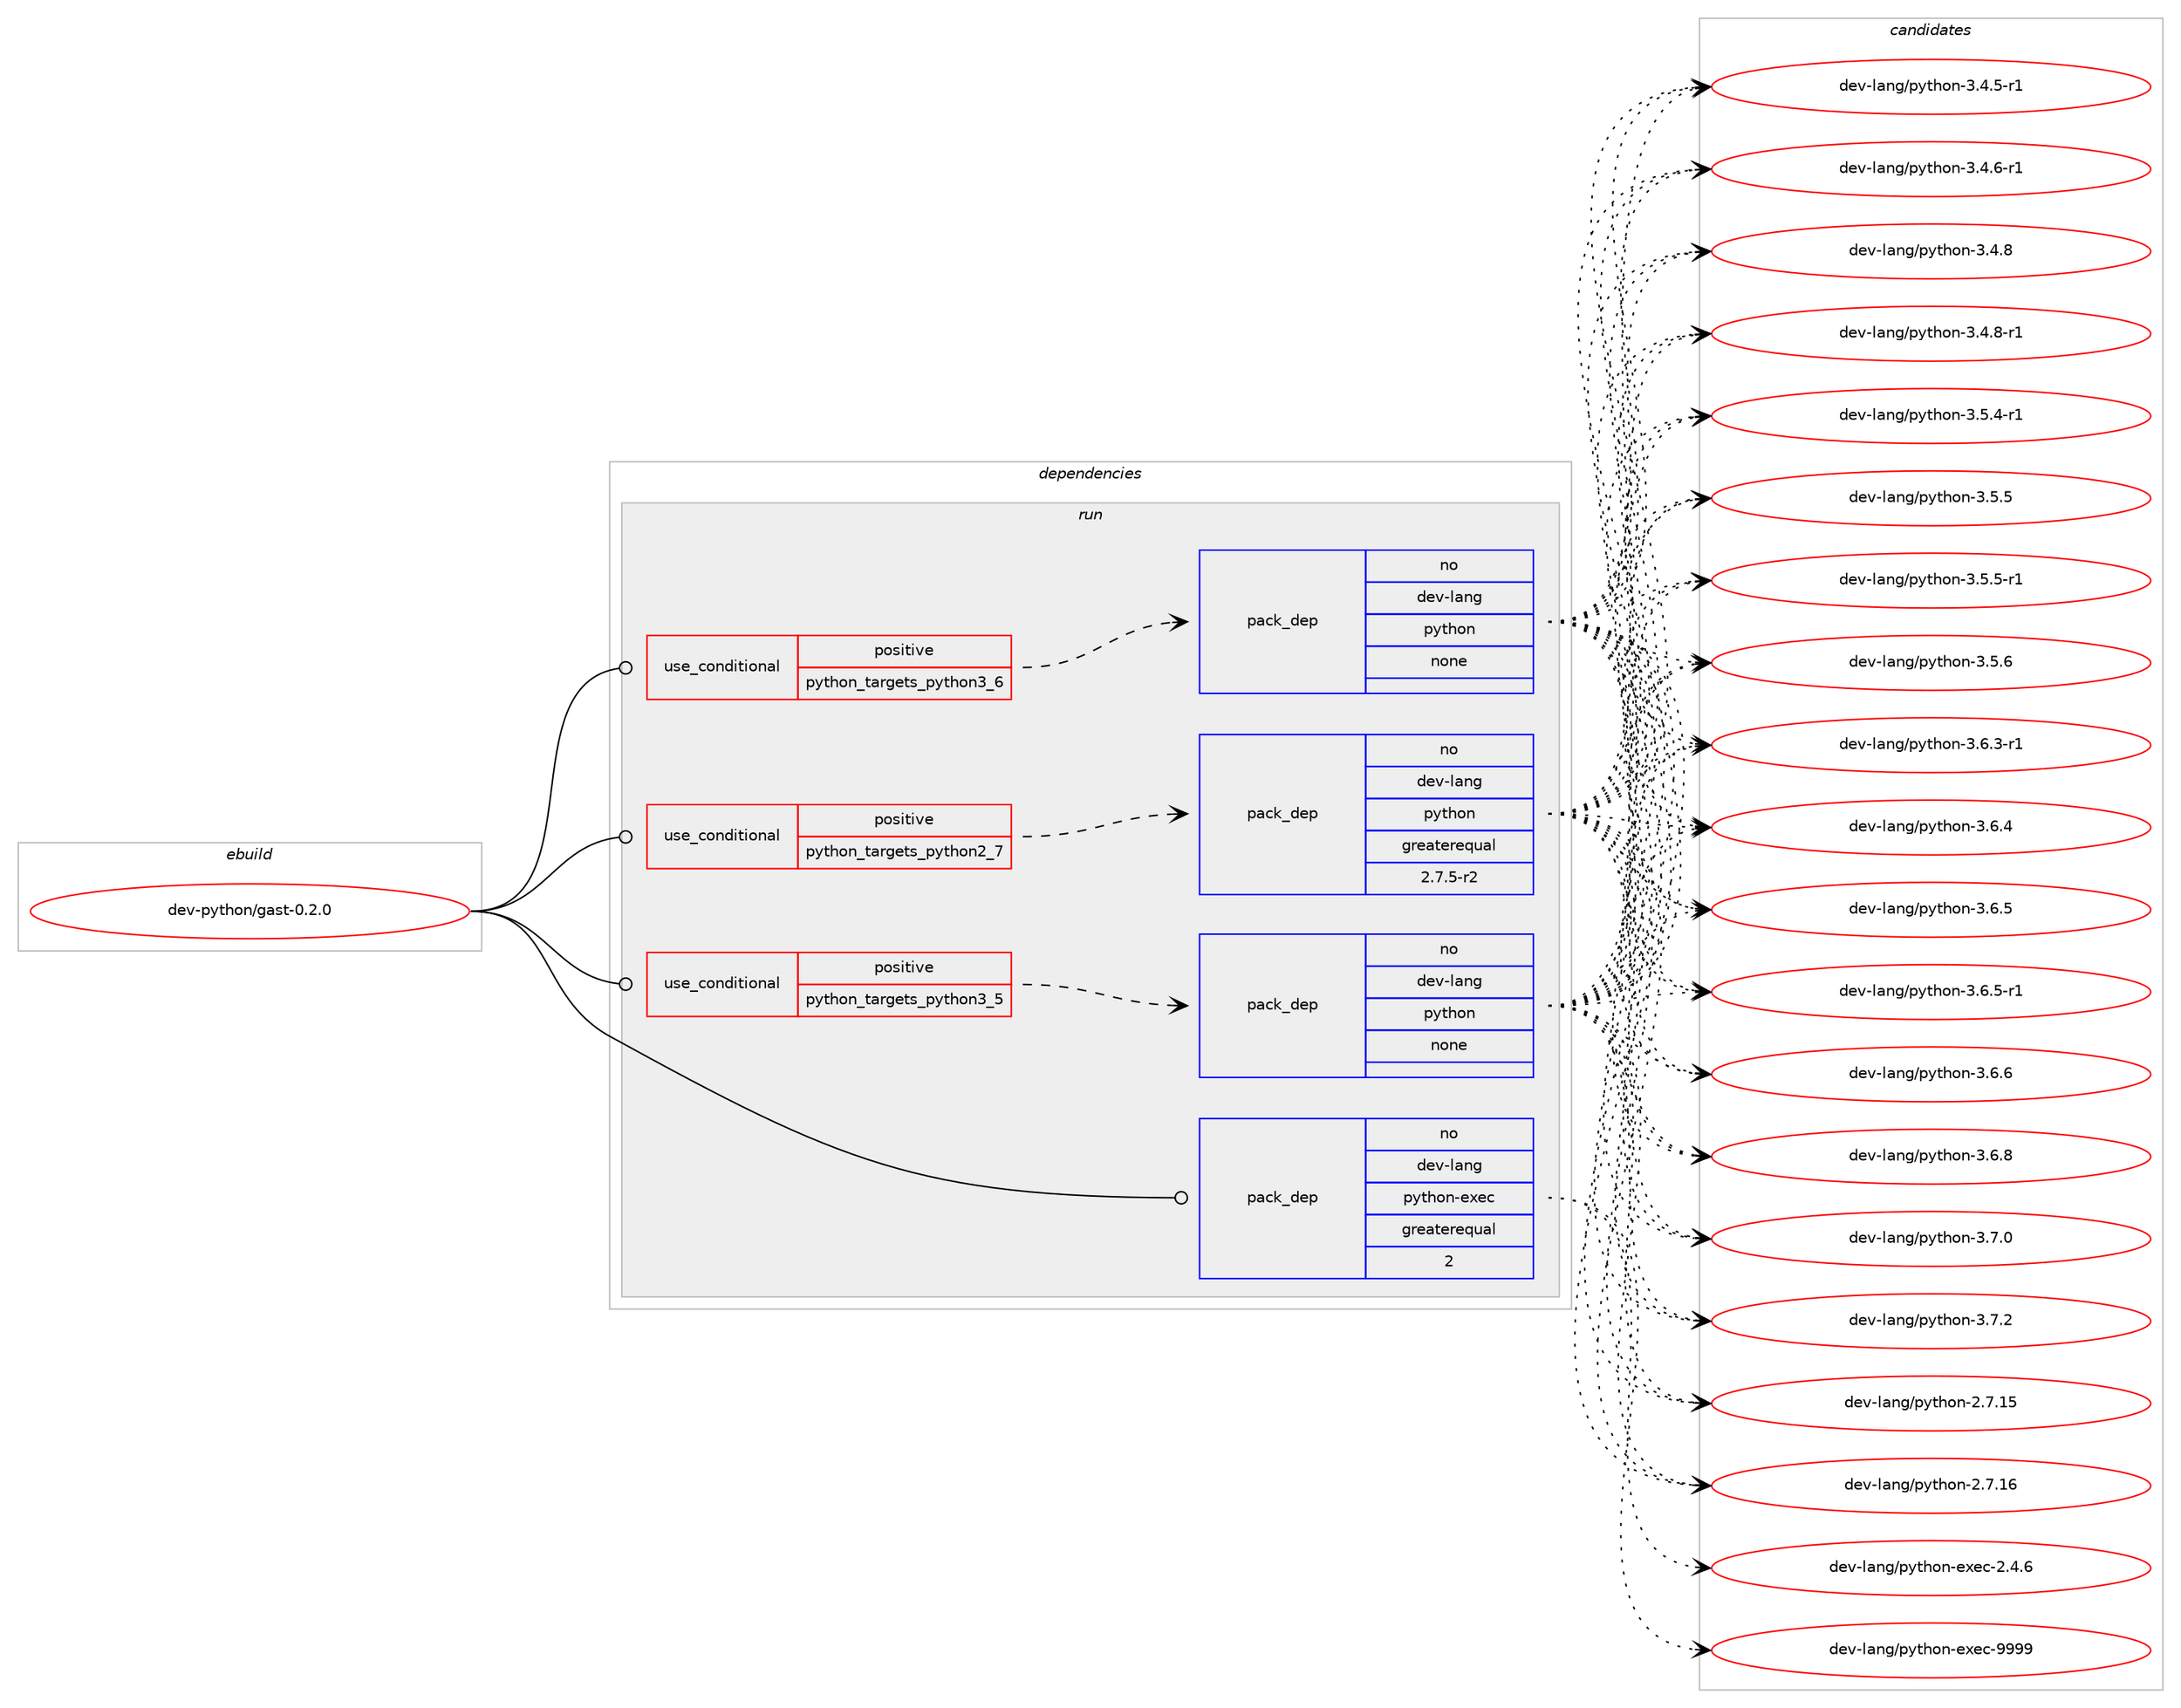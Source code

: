 digraph prolog {

# *************
# Graph options
# *************

newrank=true;
concentrate=true;
compound=true;
graph [rankdir=LR,fontname=Helvetica,fontsize=10,ranksep=1.5];#, ranksep=2.5, nodesep=0.2];
edge  [arrowhead=vee];
node  [fontname=Helvetica,fontsize=10];

# **********
# The ebuild
# **********

subgraph cluster_leftcol {
color=gray;
rank=same;
label=<<i>ebuild</i>>;
id [label="dev-python/gast-0.2.0", color=red, width=4, href="../dev-python/gast-0.2.0.svg"];
}

# ****************
# The dependencies
# ****************

subgraph cluster_midcol {
color=gray;
label=<<i>dependencies</i>>;
subgraph cluster_compile {
fillcolor="#eeeeee";
style=filled;
label=<<i>compile</i>>;
}
subgraph cluster_compileandrun {
fillcolor="#eeeeee";
style=filled;
label=<<i>compile and run</i>>;
}
subgraph cluster_run {
fillcolor="#eeeeee";
style=filled;
label=<<i>run</i>>;
subgraph cond374816 {
dependency1410725 [label=<<TABLE BORDER="0" CELLBORDER="1" CELLSPACING="0" CELLPADDING="4"><TR><TD ROWSPAN="3" CELLPADDING="10">use_conditional</TD></TR><TR><TD>positive</TD></TR><TR><TD>python_targets_python2_7</TD></TR></TABLE>>, shape=none, color=red];
subgraph pack1012650 {
dependency1410726 [label=<<TABLE BORDER="0" CELLBORDER="1" CELLSPACING="0" CELLPADDING="4" WIDTH="220"><TR><TD ROWSPAN="6" CELLPADDING="30">pack_dep</TD></TR><TR><TD WIDTH="110">no</TD></TR><TR><TD>dev-lang</TD></TR><TR><TD>python</TD></TR><TR><TD>greaterequal</TD></TR><TR><TD>2.7.5-r2</TD></TR></TABLE>>, shape=none, color=blue];
}
dependency1410725:e -> dependency1410726:w [weight=20,style="dashed",arrowhead="vee"];
}
id:e -> dependency1410725:w [weight=20,style="solid",arrowhead="odot"];
subgraph cond374817 {
dependency1410727 [label=<<TABLE BORDER="0" CELLBORDER="1" CELLSPACING="0" CELLPADDING="4"><TR><TD ROWSPAN="3" CELLPADDING="10">use_conditional</TD></TR><TR><TD>positive</TD></TR><TR><TD>python_targets_python3_5</TD></TR></TABLE>>, shape=none, color=red];
subgraph pack1012651 {
dependency1410728 [label=<<TABLE BORDER="0" CELLBORDER="1" CELLSPACING="0" CELLPADDING="4" WIDTH="220"><TR><TD ROWSPAN="6" CELLPADDING="30">pack_dep</TD></TR><TR><TD WIDTH="110">no</TD></TR><TR><TD>dev-lang</TD></TR><TR><TD>python</TD></TR><TR><TD>none</TD></TR><TR><TD></TD></TR></TABLE>>, shape=none, color=blue];
}
dependency1410727:e -> dependency1410728:w [weight=20,style="dashed",arrowhead="vee"];
}
id:e -> dependency1410727:w [weight=20,style="solid",arrowhead="odot"];
subgraph cond374818 {
dependency1410729 [label=<<TABLE BORDER="0" CELLBORDER="1" CELLSPACING="0" CELLPADDING="4"><TR><TD ROWSPAN="3" CELLPADDING="10">use_conditional</TD></TR><TR><TD>positive</TD></TR><TR><TD>python_targets_python3_6</TD></TR></TABLE>>, shape=none, color=red];
subgraph pack1012652 {
dependency1410730 [label=<<TABLE BORDER="0" CELLBORDER="1" CELLSPACING="0" CELLPADDING="4" WIDTH="220"><TR><TD ROWSPAN="6" CELLPADDING="30">pack_dep</TD></TR><TR><TD WIDTH="110">no</TD></TR><TR><TD>dev-lang</TD></TR><TR><TD>python</TD></TR><TR><TD>none</TD></TR><TR><TD></TD></TR></TABLE>>, shape=none, color=blue];
}
dependency1410729:e -> dependency1410730:w [weight=20,style="dashed",arrowhead="vee"];
}
id:e -> dependency1410729:w [weight=20,style="solid",arrowhead="odot"];
subgraph pack1012653 {
dependency1410731 [label=<<TABLE BORDER="0" CELLBORDER="1" CELLSPACING="0" CELLPADDING="4" WIDTH="220"><TR><TD ROWSPAN="6" CELLPADDING="30">pack_dep</TD></TR><TR><TD WIDTH="110">no</TD></TR><TR><TD>dev-lang</TD></TR><TR><TD>python-exec</TD></TR><TR><TD>greaterequal</TD></TR><TR><TD>2</TD></TR></TABLE>>, shape=none, color=blue];
}
id:e -> dependency1410731:w [weight=20,style="solid",arrowhead="odot"];
}
}

# **************
# The candidates
# **************

subgraph cluster_choices {
rank=same;
color=gray;
label=<<i>candidates</i>>;

subgraph choice1012650 {
color=black;
nodesep=1;
choice10010111845108971101034711212111610411111045504655464953 [label="dev-lang/python-2.7.15", color=red, width=4,href="../dev-lang/python-2.7.15.svg"];
choice10010111845108971101034711212111610411111045504655464954 [label="dev-lang/python-2.7.16", color=red, width=4,href="../dev-lang/python-2.7.16.svg"];
choice1001011184510897110103471121211161041111104551465246534511449 [label="dev-lang/python-3.4.5-r1", color=red, width=4,href="../dev-lang/python-3.4.5-r1.svg"];
choice1001011184510897110103471121211161041111104551465246544511449 [label="dev-lang/python-3.4.6-r1", color=red, width=4,href="../dev-lang/python-3.4.6-r1.svg"];
choice100101118451089711010347112121116104111110455146524656 [label="dev-lang/python-3.4.8", color=red, width=4,href="../dev-lang/python-3.4.8.svg"];
choice1001011184510897110103471121211161041111104551465246564511449 [label="dev-lang/python-3.4.8-r1", color=red, width=4,href="../dev-lang/python-3.4.8-r1.svg"];
choice1001011184510897110103471121211161041111104551465346524511449 [label="dev-lang/python-3.5.4-r1", color=red, width=4,href="../dev-lang/python-3.5.4-r1.svg"];
choice100101118451089711010347112121116104111110455146534653 [label="dev-lang/python-3.5.5", color=red, width=4,href="../dev-lang/python-3.5.5.svg"];
choice1001011184510897110103471121211161041111104551465346534511449 [label="dev-lang/python-3.5.5-r1", color=red, width=4,href="../dev-lang/python-3.5.5-r1.svg"];
choice100101118451089711010347112121116104111110455146534654 [label="dev-lang/python-3.5.6", color=red, width=4,href="../dev-lang/python-3.5.6.svg"];
choice1001011184510897110103471121211161041111104551465446514511449 [label="dev-lang/python-3.6.3-r1", color=red, width=4,href="../dev-lang/python-3.6.3-r1.svg"];
choice100101118451089711010347112121116104111110455146544652 [label="dev-lang/python-3.6.4", color=red, width=4,href="../dev-lang/python-3.6.4.svg"];
choice100101118451089711010347112121116104111110455146544653 [label="dev-lang/python-3.6.5", color=red, width=4,href="../dev-lang/python-3.6.5.svg"];
choice1001011184510897110103471121211161041111104551465446534511449 [label="dev-lang/python-3.6.5-r1", color=red, width=4,href="../dev-lang/python-3.6.5-r1.svg"];
choice100101118451089711010347112121116104111110455146544654 [label="dev-lang/python-3.6.6", color=red, width=4,href="../dev-lang/python-3.6.6.svg"];
choice100101118451089711010347112121116104111110455146544656 [label="dev-lang/python-3.6.8", color=red, width=4,href="../dev-lang/python-3.6.8.svg"];
choice100101118451089711010347112121116104111110455146554648 [label="dev-lang/python-3.7.0", color=red, width=4,href="../dev-lang/python-3.7.0.svg"];
choice100101118451089711010347112121116104111110455146554650 [label="dev-lang/python-3.7.2", color=red, width=4,href="../dev-lang/python-3.7.2.svg"];
dependency1410726:e -> choice10010111845108971101034711212111610411111045504655464953:w [style=dotted,weight="100"];
dependency1410726:e -> choice10010111845108971101034711212111610411111045504655464954:w [style=dotted,weight="100"];
dependency1410726:e -> choice1001011184510897110103471121211161041111104551465246534511449:w [style=dotted,weight="100"];
dependency1410726:e -> choice1001011184510897110103471121211161041111104551465246544511449:w [style=dotted,weight="100"];
dependency1410726:e -> choice100101118451089711010347112121116104111110455146524656:w [style=dotted,weight="100"];
dependency1410726:e -> choice1001011184510897110103471121211161041111104551465246564511449:w [style=dotted,weight="100"];
dependency1410726:e -> choice1001011184510897110103471121211161041111104551465346524511449:w [style=dotted,weight="100"];
dependency1410726:e -> choice100101118451089711010347112121116104111110455146534653:w [style=dotted,weight="100"];
dependency1410726:e -> choice1001011184510897110103471121211161041111104551465346534511449:w [style=dotted,weight="100"];
dependency1410726:e -> choice100101118451089711010347112121116104111110455146534654:w [style=dotted,weight="100"];
dependency1410726:e -> choice1001011184510897110103471121211161041111104551465446514511449:w [style=dotted,weight="100"];
dependency1410726:e -> choice100101118451089711010347112121116104111110455146544652:w [style=dotted,weight="100"];
dependency1410726:e -> choice100101118451089711010347112121116104111110455146544653:w [style=dotted,weight="100"];
dependency1410726:e -> choice1001011184510897110103471121211161041111104551465446534511449:w [style=dotted,weight="100"];
dependency1410726:e -> choice100101118451089711010347112121116104111110455146544654:w [style=dotted,weight="100"];
dependency1410726:e -> choice100101118451089711010347112121116104111110455146544656:w [style=dotted,weight="100"];
dependency1410726:e -> choice100101118451089711010347112121116104111110455146554648:w [style=dotted,weight="100"];
dependency1410726:e -> choice100101118451089711010347112121116104111110455146554650:w [style=dotted,weight="100"];
}
subgraph choice1012651 {
color=black;
nodesep=1;
choice10010111845108971101034711212111610411111045504655464953 [label="dev-lang/python-2.7.15", color=red, width=4,href="../dev-lang/python-2.7.15.svg"];
choice10010111845108971101034711212111610411111045504655464954 [label="dev-lang/python-2.7.16", color=red, width=4,href="../dev-lang/python-2.7.16.svg"];
choice1001011184510897110103471121211161041111104551465246534511449 [label="dev-lang/python-3.4.5-r1", color=red, width=4,href="../dev-lang/python-3.4.5-r1.svg"];
choice1001011184510897110103471121211161041111104551465246544511449 [label="dev-lang/python-3.4.6-r1", color=red, width=4,href="../dev-lang/python-3.4.6-r1.svg"];
choice100101118451089711010347112121116104111110455146524656 [label="dev-lang/python-3.4.8", color=red, width=4,href="../dev-lang/python-3.4.8.svg"];
choice1001011184510897110103471121211161041111104551465246564511449 [label="dev-lang/python-3.4.8-r1", color=red, width=4,href="../dev-lang/python-3.4.8-r1.svg"];
choice1001011184510897110103471121211161041111104551465346524511449 [label="dev-lang/python-3.5.4-r1", color=red, width=4,href="../dev-lang/python-3.5.4-r1.svg"];
choice100101118451089711010347112121116104111110455146534653 [label="dev-lang/python-3.5.5", color=red, width=4,href="../dev-lang/python-3.5.5.svg"];
choice1001011184510897110103471121211161041111104551465346534511449 [label="dev-lang/python-3.5.5-r1", color=red, width=4,href="../dev-lang/python-3.5.5-r1.svg"];
choice100101118451089711010347112121116104111110455146534654 [label="dev-lang/python-3.5.6", color=red, width=4,href="../dev-lang/python-3.5.6.svg"];
choice1001011184510897110103471121211161041111104551465446514511449 [label="dev-lang/python-3.6.3-r1", color=red, width=4,href="../dev-lang/python-3.6.3-r1.svg"];
choice100101118451089711010347112121116104111110455146544652 [label="dev-lang/python-3.6.4", color=red, width=4,href="../dev-lang/python-3.6.4.svg"];
choice100101118451089711010347112121116104111110455146544653 [label="dev-lang/python-3.6.5", color=red, width=4,href="../dev-lang/python-3.6.5.svg"];
choice1001011184510897110103471121211161041111104551465446534511449 [label="dev-lang/python-3.6.5-r1", color=red, width=4,href="../dev-lang/python-3.6.5-r1.svg"];
choice100101118451089711010347112121116104111110455146544654 [label="dev-lang/python-3.6.6", color=red, width=4,href="../dev-lang/python-3.6.6.svg"];
choice100101118451089711010347112121116104111110455146544656 [label="dev-lang/python-3.6.8", color=red, width=4,href="../dev-lang/python-3.6.8.svg"];
choice100101118451089711010347112121116104111110455146554648 [label="dev-lang/python-3.7.0", color=red, width=4,href="../dev-lang/python-3.7.0.svg"];
choice100101118451089711010347112121116104111110455146554650 [label="dev-lang/python-3.7.2", color=red, width=4,href="../dev-lang/python-3.7.2.svg"];
dependency1410728:e -> choice10010111845108971101034711212111610411111045504655464953:w [style=dotted,weight="100"];
dependency1410728:e -> choice10010111845108971101034711212111610411111045504655464954:w [style=dotted,weight="100"];
dependency1410728:e -> choice1001011184510897110103471121211161041111104551465246534511449:w [style=dotted,weight="100"];
dependency1410728:e -> choice1001011184510897110103471121211161041111104551465246544511449:w [style=dotted,weight="100"];
dependency1410728:e -> choice100101118451089711010347112121116104111110455146524656:w [style=dotted,weight="100"];
dependency1410728:e -> choice1001011184510897110103471121211161041111104551465246564511449:w [style=dotted,weight="100"];
dependency1410728:e -> choice1001011184510897110103471121211161041111104551465346524511449:w [style=dotted,weight="100"];
dependency1410728:e -> choice100101118451089711010347112121116104111110455146534653:w [style=dotted,weight="100"];
dependency1410728:e -> choice1001011184510897110103471121211161041111104551465346534511449:w [style=dotted,weight="100"];
dependency1410728:e -> choice100101118451089711010347112121116104111110455146534654:w [style=dotted,weight="100"];
dependency1410728:e -> choice1001011184510897110103471121211161041111104551465446514511449:w [style=dotted,weight="100"];
dependency1410728:e -> choice100101118451089711010347112121116104111110455146544652:w [style=dotted,weight="100"];
dependency1410728:e -> choice100101118451089711010347112121116104111110455146544653:w [style=dotted,weight="100"];
dependency1410728:e -> choice1001011184510897110103471121211161041111104551465446534511449:w [style=dotted,weight="100"];
dependency1410728:e -> choice100101118451089711010347112121116104111110455146544654:w [style=dotted,weight="100"];
dependency1410728:e -> choice100101118451089711010347112121116104111110455146544656:w [style=dotted,weight="100"];
dependency1410728:e -> choice100101118451089711010347112121116104111110455146554648:w [style=dotted,weight="100"];
dependency1410728:e -> choice100101118451089711010347112121116104111110455146554650:w [style=dotted,weight="100"];
}
subgraph choice1012652 {
color=black;
nodesep=1;
choice10010111845108971101034711212111610411111045504655464953 [label="dev-lang/python-2.7.15", color=red, width=4,href="../dev-lang/python-2.7.15.svg"];
choice10010111845108971101034711212111610411111045504655464954 [label="dev-lang/python-2.7.16", color=red, width=4,href="../dev-lang/python-2.7.16.svg"];
choice1001011184510897110103471121211161041111104551465246534511449 [label="dev-lang/python-3.4.5-r1", color=red, width=4,href="../dev-lang/python-3.4.5-r1.svg"];
choice1001011184510897110103471121211161041111104551465246544511449 [label="dev-lang/python-3.4.6-r1", color=red, width=4,href="../dev-lang/python-3.4.6-r1.svg"];
choice100101118451089711010347112121116104111110455146524656 [label="dev-lang/python-3.4.8", color=red, width=4,href="../dev-lang/python-3.4.8.svg"];
choice1001011184510897110103471121211161041111104551465246564511449 [label="dev-lang/python-3.4.8-r1", color=red, width=4,href="../dev-lang/python-3.4.8-r1.svg"];
choice1001011184510897110103471121211161041111104551465346524511449 [label="dev-lang/python-3.5.4-r1", color=red, width=4,href="../dev-lang/python-3.5.4-r1.svg"];
choice100101118451089711010347112121116104111110455146534653 [label="dev-lang/python-3.5.5", color=red, width=4,href="../dev-lang/python-3.5.5.svg"];
choice1001011184510897110103471121211161041111104551465346534511449 [label="dev-lang/python-3.5.5-r1", color=red, width=4,href="../dev-lang/python-3.5.5-r1.svg"];
choice100101118451089711010347112121116104111110455146534654 [label="dev-lang/python-3.5.6", color=red, width=4,href="../dev-lang/python-3.5.6.svg"];
choice1001011184510897110103471121211161041111104551465446514511449 [label="dev-lang/python-3.6.3-r1", color=red, width=4,href="../dev-lang/python-3.6.3-r1.svg"];
choice100101118451089711010347112121116104111110455146544652 [label="dev-lang/python-3.6.4", color=red, width=4,href="../dev-lang/python-3.6.4.svg"];
choice100101118451089711010347112121116104111110455146544653 [label="dev-lang/python-3.6.5", color=red, width=4,href="../dev-lang/python-3.6.5.svg"];
choice1001011184510897110103471121211161041111104551465446534511449 [label="dev-lang/python-3.6.5-r1", color=red, width=4,href="../dev-lang/python-3.6.5-r1.svg"];
choice100101118451089711010347112121116104111110455146544654 [label="dev-lang/python-3.6.6", color=red, width=4,href="../dev-lang/python-3.6.6.svg"];
choice100101118451089711010347112121116104111110455146544656 [label="dev-lang/python-3.6.8", color=red, width=4,href="../dev-lang/python-3.6.8.svg"];
choice100101118451089711010347112121116104111110455146554648 [label="dev-lang/python-3.7.0", color=red, width=4,href="../dev-lang/python-3.7.0.svg"];
choice100101118451089711010347112121116104111110455146554650 [label="dev-lang/python-3.7.2", color=red, width=4,href="../dev-lang/python-3.7.2.svg"];
dependency1410730:e -> choice10010111845108971101034711212111610411111045504655464953:w [style=dotted,weight="100"];
dependency1410730:e -> choice10010111845108971101034711212111610411111045504655464954:w [style=dotted,weight="100"];
dependency1410730:e -> choice1001011184510897110103471121211161041111104551465246534511449:w [style=dotted,weight="100"];
dependency1410730:e -> choice1001011184510897110103471121211161041111104551465246544511449:w [style=dotted,weight="100"];
dependency1410730:e -> choice100101118451089711010347112121116104111110455146524656:w [style=dotted,weight="100"];
dependency1410730:e -> choice1001011184510897110103471121211161041111104551465246564511449:w [style=dotted,weight="100"];
dependency1410730:e -> choice1001011184510897110103471121211161041111104551465346524511449:w [style=dotted,weight="100"];
dependency1410730:e -> choice100101118451089711010347112121116104111110455146534653:w [style=dotted,weight="100"];
dependency1410730:e -> choice1001011184510897110103471121211161041111104551465346534511449:w [style=dotted,weight="100"];
dependency1410730:e -> choice100101118451089711010347112121116104111110455146534654:w [style=dotted,weight="100"];
dependency1410730:e -> choice1001011184510897110103471121211161041111104551465446514511449:w [style=dotted,weight="100"];
dependency1410730:e -> choice100101118451089711010347112121116104111110455146544652:w [style=dotted,weight="100"];
dependency1410730:e -> choice100101118451089711010347112121116104111110455146544653:w [style=dotted,weight="100"];
dependency1410730:e -> choice1001011184510897110103471121211161041111104551465446534511449:w [style=dotted,weight="100"];
dependency1410730:e -> choice100101118451089711010347112121116104111110455146544654:w [style=dotted,weight="100"];
dependency1410730:e -> choice100101118451089711010347112121116104111110455146544656:w [style=dotted,weight="100"];
dependency1410730:e -> choice100101118451089711010347112121116104111110455146554648:w [style=dotted,weight="100"];
dependency1410730:e -> choice100101118451089711010347112121116104111110455146554650:w [style=dotted,weight="100"];
}
subgraph choice1012653 {
color=black;
nodesep=1;
choice1001011184510897110103471121211161041111104510112010199455046524654 [label="dev-lang/python-exec-2.4.6", color=red, width=4,href="../dev-lang/python-exec-2.4.6.svg"];
choice10010111845108971101034711212111610411111045101120101994557575757 [label="dev-lang/python-exec-9999", color=red, width=4,href="../dev-lang/python-exec-9999.svg"];
dependency1410731:e -> choice1001011184510897110103471121211161041111104510112010199455046524654:w [style=dotted,weight="100"];
dependency1410731:e -> choice10010111845108971101034711212111610411111045101120101994557575757:w [style=dotted,weight="100"];
}
}

}
